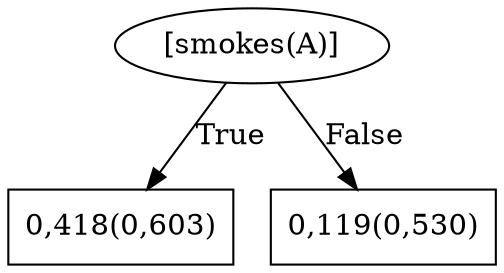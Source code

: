 digraph G{ 
1[label = "[smokes(A)]"];
1 -> 2[label="True"];
1 -> 3[label="False"];
2[shape = box,label = "0,418(0,603)"];
3[shape = box,label = "0,119(0,530)"];
}
